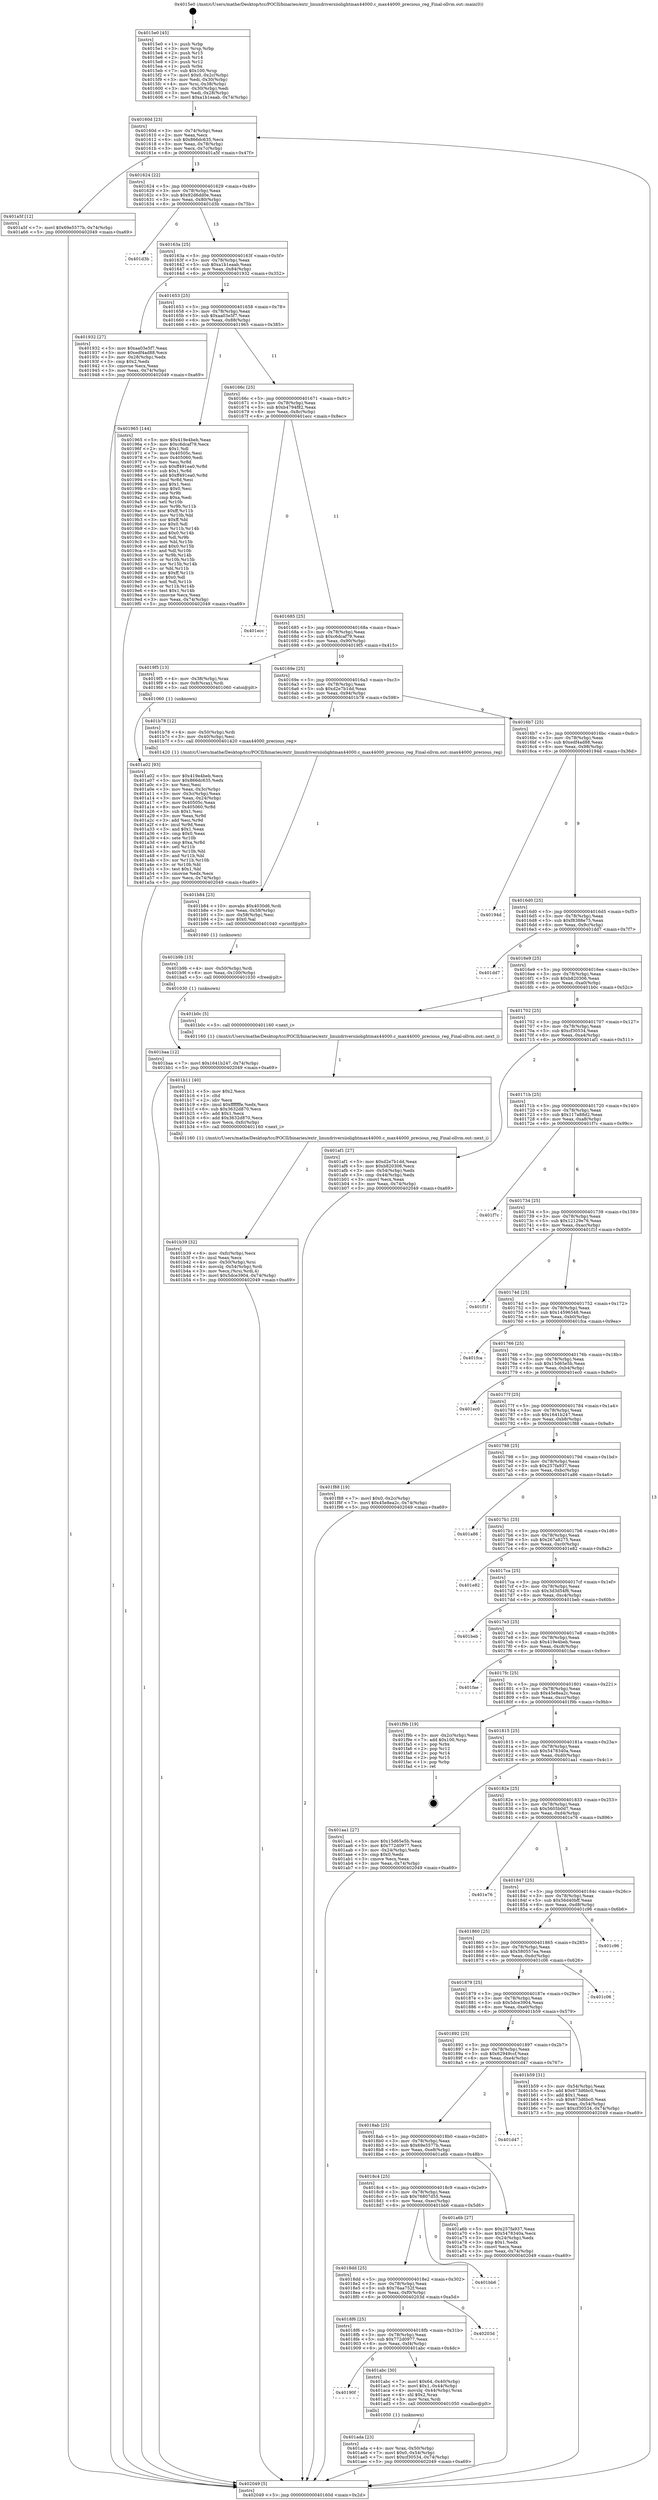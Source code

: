 digraph "0x4015e0" {
  label = "0x4015e0 (/mnt/c/Users/mathe/Desktop/tcc/POCII/binaries/extr_linuxdriversiiolightmax44000.c_max44000_precious_reg_Final-ollvm.out::main(0))"
  labelloc = "t"
  node[shape=record]

  Entry [label="",width=0.3,height=0.3,shape=circle,fillcolor=black,style=filled]
  "0x40160d" [label="{
     0x40160d [23]\l
     | [instrs]\l
     &nbsp;&nbsp;0x40160d \<+3\>: mov -0x74(%rbp),%eax\l
     &nbsp;&nbsp;0x401610 \<+2\>: mov %eax,%ecx\l
     &nbsp;&nbsp;0x401612 \<+6\>: sub $0x866dc635,%ecx\l
     &nbsp;&nbsp;0x401618 \<+3\>: mov %eax,-0x78(%rbp)\l
     &nbsp;&nbsp;0x40161b \<+3\>: mov %ecx,-0x7c(%rbp)\l
     &nbsp;&nbsp;0x40161e \<+6\>: je 0000000000401a5f \<main+0x47f\>\l
  }"]
  "0x401a5f" [label="{
     0x401a5f [12]\l
     | [instrs]\l
     &nbsp;&nbsp;0x401a5f \<+7\>: movl $0x69e5577b,-0x74(%rbp)\l
     &nbsp;&nbsp;0x401a66 \<+5\>: jmp 0000000000402049 \<main+0xa69\>\l
  }"]
  "0x401624" [label="{
     0x401624 [22]\l
     | [instrs]\l
     &nbsp;&nbsp;0x401624 \<+5\>: jmp 0000000000401629 \<main+0x49\>\l
     &nbsp;&nbsp;0x401629 \<+3\>: mov -0x78(%rbp),%eax\l
     &nbsp;&nbsp;0x40162c \<+5\>: sub $0x92d6dd0e,%eax\l
     &nbsp;&nbsp;0x401631 \<+3\>: mov %eax,-0x80(%rbp)\l
     &nbsp;&nbsp;0x401634 \<+6\>: je 0000000000401d3b \<main+0x75b\>\l
  }"]
  Exit [label="",width=0.3,height=0.3,shape=circle,fillcolor=black,style=filled,peripheries=2]
  "0x401d3b" [label="{
     0x401d3b\l
  }", style=dashed]
  "0x40163a" [label="{
     0x40163a [25]\l
     | [instrs]\l
     &nbsp;&nbsp;0x40163a \<+5\>: jmp 000000000040163f \<main+0x5f\>\l
     &nbsp;&nbsp;0x40163f \<+3\>: mov -0x78(%rbp),%eax\l
     &nbsp;&nbsp;0x401642 \<+5\>: sub $0xa1b1eaab,%eax\l
     &nbsp;&nbsp;0x401647 \<+6\>: mov %eax,-0x84(%rbp)\l
     &nbsp;&nbsp;0x40164d \<+6\>: je 0000000000401932 \<main+0x352\>\l
  }"]
  "0x401baa" [label="{
     0x401baa [12]\l
     | [instrs]\l
     &nbsp;&nbsp;0x401baa \<+7\>: movl $0x1641b247,-0x74(%rbp)\l
     &nbsp;&nbsp;0x401bb1 \<+5\>: jmp 0000000000402049 \<main+0xa69\>\l
  }"]
  "0x401932" [label="{
     0x401932 [27]\l
     | [instrs]\l
     &nbsp;&nbsp;0x401932 \<+5\>: mov $0xaa03e5f7,%eax\l
     &nbsp;&nbsp;0x401937 \<+5\>: mov $0xedf4ad88,%ecx\l
     &nbsp;&nbsp;0x40193c \<+3\>: mov -0x28(%rbp),%edx\l
     &nbsp;&nbsp;0x40193f \<+3\>: cmp $0x2,%edx\l
     &nbsp;&nbsp;0x401942 \<+3\>: cmovne %ecx,%eax\l
     &nbsp;&nbsp;0x401945 \<+3\>: mov %eax,-0x74(%rbp)\l
     &nbsp;&nbsp;0x401948 \<+5\>: jmp 0000000000402049 \<main+0xa69\>\l
  }"]
  "0x401653" [label="{
     0x401653 [25]\l
     | [instrs]\l
     &nbsp;&nbsp;0x401653 \<+5\>: jmp 0000000000401658 \<main+0x78\>\l
     &nbsp;&nbsp;0x401658 \<+3\>: mov -0x78(%rbp),%eax\l
     &nbsp;&nbsp;0x40165b \<+5\>: sub $0xaa03e5f7,%eax\l
     &nbsp;&nbsp;0x401660 \<+6\>: mov %eax,-0x88(%rbp)\l
     &nbsp;&nbsp;0x401666 \<+6\>: je 0000000000401965 \<main+0x385\>\l
  }"]
  "0x402049" [label="{
     0x402049 [5]\l
     | [instrs]\l
     &nbsp;&nbsp;0x402049 \<+5\>: jmp 000000000040160d \<main+0x2d\>\l
  }"]
  "0x4015e0" [label="{
     0x4015e0 [45]\l
     | [instrs]\l
     &nbsp;&nbsp;0x4015e0 \<+1\>: push %rbp\l
     &nbsp;&nbsp;0x4015e1 \<+3\>: mov %rsp,%rbp\l
     &nbsp;&nbsp;0x4015e4 \<+2\>: push %r15\l
     &nbsp;&nbsp;0x4015e6 \<+2\>: push %r14\l
     &nbsp;&nbsp;0x4015e8 \<+2\>: push %r12\l
     &nbsp;&nbsp;0x4015ea \<+1\>: push %rbx\l
     &nbsp;&nbsp;0x4015eb \<+7\>: sub $0x100,%rsp\l
     &nbsp;&nbsp;0x4015f2 \<+7\>: movl $0x0,-0x2c(%rbp)\l
     &nbsp;&nbsp;0x4015f9 \<+3\>: mov %edi,-0x30(%rbp)\l
     &nbsp;&nbsp;0x4015fc \<+4\>: mov %rsi,-0x38(%rbp)\l
     &nbsp;&nbsp;0x401600 \<+3\>: mov -0x30(%rbp),%edi\l
     &nbsp;&nbsp;0x401603 \<+3\>: mov %edi,-0x28(%rbp)\l
     &nbsp;&nbsp;0x401606 \<+7\>: movl $0xa1b1eaab,-0x74(%rbp)\l
  }"]
  "0x401b9b" [label="{
     0x401b9b [15]\l
     | [instrs]\l
     &nbsp;&nbsp;0x401b9b \<+4\>: mov -0x50(%rbp),%rdi\l
     &nbsp;&nbsp;0x401b9f \<+6\>: mov %eax,-0x100(%rbp)\l
     &nbsp;&nbsp;0x401ba5 \<+5\>: call 0000000000401030 \<free@plt\>\l
     | [calls]\l
     &nbsp;&nbsp;0x401030 \{1\} (unknown)\l
  }"]
  "0x401965" [label="{
     0x401965 [144]\l
     | [instrs]\l
     &nbsp;&nbsp;0x401965 \<+5\>: mov $0x419e4beb,%eax\l
     &nbsp;&nbsp;0x40196a \<+5\>: mov $0xc6dcaf79,%ecx\l
     &nbsp;&nbsp;0x40196f \<+2\>: mov $0x1,%dl\l
     &nbsp;&nbsp;0x401971 \<+7\>: mov 0x40505c,%esi\l
     &nbsp;&nbsp;0x401978 \<+7\>: mov 0x405060,%edi\l
     &nbsp;&nbsp;0x40197f \<+3\>: mov %esi,%r8d\l
     &nbsp;&nbsp;0x401982 \<+7\>: sub $0xff491ea0,%r8d\l
     &nbsp;&nbsp;0x401989 \<+4\>: sub $0x1,%r8d\l
     &nbsp;&nbsp;0x40198d \<+7\>: add $0xff491ea0,%r8d\l
     &nbsp;&nbsp;0x401994 \<+4\>: imul %r8d,%esi\l
     &nbsp;&nbsp;0x401998 \<+3\>: and $0x1,%esi\l
     &nbsp;&nbsp;0x40199b \<+3\>: cmp $0x0,%esi\l
     &nbsp;&nbsp;0x40199e \<+4\>: sete %r9b\l
     &nbsp;&nbsp;0x4019a2 \<+3\>: cmp $0xa,%edi\l
     &nbsp;&nbsp;0x4019a5 \<+4\>: setl %r10b\l
     &nbsp;&nbsp;0x4019a9 \<+3\>: mov %r9b,%r11b\l
     &nbsp;&nbsp;0x4019ac \<+4\>: xor $0xff,%r11b\l
     &nbsp;&nbsp;0x4019b0 \<+3\>: mov %r10b,%bl\l
     &nbsp;&nbsp;0x4019b3 \<+3\>: xor $0xff,%bl\l
     &nbsp;&nbsp;0x4019b6 \<+3\>: xor $0x0,%dl\l
     &nbsp;&nbsp;0x4019b9 \<+3\>: mov %r11b,%r14b\l
     &nbsp;&nbsp;0x4019bc \<+4\>: and $0x0,%r14b\l
     &nbsp;&nbsp;0x4019c0 \<+3\>: and %dl,%r9b\l
     &nbsp;&nbsp;0x4019c3 \<+3\>: mov %bl,%r15b\l
     &nbsp;&nbsp;0x4019c6 \<+4\>: and $0x0,%r15b\l
     &nbsp;&nbsp;0x4019ca \<+3\>: and %dl,%r10b\l
     &nbsp;&nbsp;0x4019cd \<+3\>: or %r9b,%r14b\l
     &nbsp;&nbsp;0x4019d0 \<+3\>: or %r10b,%r15b\l
     &nbsp;&nbsp;0x4019d3 \<+3\>: xor %r15b,%r14b\l
     &nbsp;&nbsp;0x4019d6 \<+3\>: or %bl,%r11b\l
     &nbsp;&nbsp;0x4019d9 \<+4\>: xor $0xff,%r11b\l
     &nbsp;&nbsp;0x4019dd \<+3\>: or $0x0,%dl\l
     &nbsp;&nbsp;0x4019e0 \<+3\>: and %dl,%r11b\l
     &nbsp;&nbsp;0x4019e3 \<+3\>: or %r11b,%r14b\l
     &nbsp;&nbsp;0x4019e6 \<+4\>: test $0x1,%r14b\l
     &nbsp;&nbsp;0x4019ea \<+3\>: cmovne %ecx,%eax\l
     &nbsp;&nbsp;0x4019ed \<+3\>: mov %eax,-0x74(%rbp)\l
     &nbsp;&nbsp;0x4019f0 \<+5\>: jmp 0000000000402049 \<main+0xa69\>\l
  }"]
  "0x40166c" [label="{
     0x40166c [25]\l
     | [instrs]\l
     &nbsp;&nbsp;0x40166c \<+5\>: jmp 0000000000401671 \<main+0x91\>\l
     &nbsp;&nbsp;0x401671 \<+3\>: mov -0x78(%rbp),%eax\l
     &nbsp;&nbsp;0x401674 \<+5\>: sub $0xb4794f82,%eax\l
     &nbsp;&nbsp;0x401679 \<+6\>: mov %eax,-0x8c(%rbp)\l
     &nbsp;&nbsp;0x40167f \<+6\>: je 0000000000401ecc \<main+0x8ec\>\l
  }"]
  "0x401b84" [label="{
     0x401b84 [23]\l
     | [instrs]\l
     &nbsp;&nbsp;0x401b84 \<+10\>: movabs $0x4030d6,%rdi\l
     &nbsp;&nbsp;0x401b8e \<+3\>: mov %eax,-0x58(%rbp)\l
     &nbsp;&nbsp;0x401b91 \<+3\>: mov -0x58(%rbp),%esi\l
     &nbsp;&nbsp;0x401b94 \<+2\>: mov $0x0,%al\l
     &nbsp;&nbsp;0x401b96 \<+5\>: call 0000000000401040 \<printf@plt\>\l
     | [calls]\l
     &nbsp;&nbsp;0x401040 \{1\} (unknown)\l
  }"]
  "0x401ecc" [label="{
     0x401ecc\l
  }", style=dashed]
  "0x401685" [label="{
     0x401685 [25]\l
     | [instrs]\l
     &nbsp;&nbsp;0x401685 \<+5\>: jmp 000000000040168a \<main+0xaa\>\l
     &nbsp;&nbsp;0x40168a \<+3\>: mov -0x78(%rbp),%eax\l
     &nbsp;&nbsp;0x40168d \<+5\>: sub $0xc6dcaf79,%eax\l
     &nbsp;&nbsp;0x401692 \<+6\>: mov %eax,-0x90(%rbp)\l
     &nbsp;&nbsp;0x401698 \<+6\>: je 00000000004019f5 \<main+0x415\>\l
  }"]
  "0x401b39" [label="{
     0x401b39 [32]\l
     | [instrs]\l
     &nbsp;&nbsp;0x401b39 \<+6\>: mov -0xfc(%rbp),%ecx\l
     &nbsp;&nbsp;0x401b3f \<+3\>: imul %eax,%ecx\l
     &nbsp;&nbsp;0x401b42 \<+4\>: mov -0x50(%rbp),%rsi\l
     &nbsp;&nbsp;0x401b46 \<+4\>: movslq -0x54(%rbp),%rdi\l
     &nbsp;&nbsp;0x401b4a \<+3\>: mov %ecx,(%rsi,%rdi,4)\l
     &nbsp;&nbsp;0x401b4d \<+7\>: movl $0x5dce3904,-0x74(%rbp)\l
     &nbsp;&nbsp;0x401b54 \<+5\>: jmp 0000000000402049 \<main+0xa69\>\l
  }"]
  "0x4019f5" [label="{
     0x4019f5 [13]\l
     | [instrs]\l
     &nbsp;&nbsp;0x4019f5 \<+4\>: mov -0x38(%rbp),%rax\l
     &nbsp;&nbsp;0x4019f9 \<+4\>: mov 0x8(%rax),%rdi\l
     &nbsp;&nbsp;0x4019fd \<+5\>: call 0000000000401060 \<atoi@plt\>\l
     | [calls]\l
     &nbsp;&nbsp;0x401060 \{1\} (unknown)\l
  }"]
  "0x40169e" [label="{
     0x40169e [25]\l
     | [instrs]\l
     &nbsp;&nbsp;0x40169e \<+5\>: jmp 00000000004016a3 \<main+0xc3\>\l
     &nbsp;&nbsp;0x4016a3 \<+3\>: mov -0x78(%rbp),%eax\l
     &nbsp;&nbsp;0x4016a6 \<+5\>: sub $0xd2e7b1dd,%eax\l
     &nbsp;&nbsp;0x4016ab \<+6\>: mov %eax,-0x94(%rbp)\l
     &nbsp;&nbsp;0x4016b1 \<+6\>: je 0000000000401b78 \<main+0x598\>\l
  }"]
  "0x401a02" [label="{
     0x401a02 [93]\l
     | [instrs]\l
     &nbsp;&nbsp;0x401a02 \<+5\>: mov $0x419e4beb,%ecx\l
     &nbsp;&nbsp;0x401a07 \<+5\>: mov $0x866dc635,%edx\l
     &nbsp;&nbsp;0x401a0c \<+2\>: xor %esi,%esi\l
     &nbsp;&nbsp;0x401a0e \<+3\>: mov %eax,-0x3c(%rbp)\l
     &nbsp;&nbsp;0x401a11 \<+3\>: mov -0x3c(%rbp),%eax\l
     &nbsp;&nbsp;0x401a14 \<+3\>: mov %eax,-0x24(%rbp)\l
     &nbsp;&nbsp;0x401a17 \<+7\>: mov 0x40505c,%eax\l
     &nbsp;&nbsp;0x401a1e \<+8\>: mov 0x405060,%r8d\l
     &nbsp;&nbsp;0x401a26 \<+3\>: sub $0x1,%esi\l
     &nbsp;&nbsp;0x401a29 \<+3\>: mov %eax,%r9d\l
     &nbsp;&nbsp;0x401a2c \<+3\>: add %esi,%r9d\l
     &nbsp;&nbsp;0x401a2f \<+4\>: imul %r9d,%eax\l
     &nbsp;&nbsp;0x401a33 \<+3\>: and $0x1,%eax\l
     &nbsp;&nbsp;0x401a36 \<+3\>: cmp $0x0,%eax\l
     &nbsp;&nbsp;0x401a39 \<+4\>: sete %r10b\l
     &nbsp;&nbsp;0x401a3d \<+4\>: cmp $0xa,%r8d\l
     &nbsp;&nbsp;0x401a41 \<+4\>: setl %r11b\l
     &nbsp;&nbsp;0x401a45 \<+3\>: mov %r10b,%bl\l
     &nbsp;&nbsp;0x401a48 \<+3\>: and %r11b,%bl\l
     &nbsp;&nbsp;0x401a4b \<+3\>: xor %r11b,%r10b\l
     &nbsp;&nbsp;0x401a4e \<+3\>: or %r10b,%bl\l
     &nbsp;&nbsp;0x401a51 \<+3\>: test $0x1,%bl\l
     &nbsp;&nbsp;0x401a54 \<+3\>: cmovne %edx,%ecx\l
     &nbsp;&nbsp;0x401a57 \<+3\>: mov %ecx,-0x74(%rbp)\l
     &nbsp;&nbsp;0x401a5a \<+5\>: jmp 0000000000402049 \<main+0xa69\>\l
  }"]
  "0x401b11" [label="{
     0x401b11 [40]\l
     | [instrs]\l
     &nbsp;&nbsp;0x401b11 \<+5\>: mov $0x2,%ecx\l
     &nbsp;&nbsp;0x401b16 \<+1\>: cltd\l
     &nbsp;&nbsp;0x401b17 \<+2\>: idiv %ecx\l
     &nbsp;&nbsp;0x401b19 \<+6\>: imul $0xfffffffe,%edx,%ecx\l
     &nbsp;&nbsp;0x401b1f \<+6\>: sub $0x3632d870,%ecx\l
     &nbsp;&nbsp;0x401b25 \<+3\>: add $0x1,%ecx\l
     &nbsp;&nbsp;0x401b28 \<+6\>: add $0x3632d870,%ecx\l
     &nbsp;&nbsp;0x401b2e \<+6\>: mov %ecx,-0xfc(%rbp)\l
     &nbsp;&nbsp;0x401b34 \<+5\>: call 0000000000401160 \<next_i\>\l
     | [calls]\l
     &nbsp;&nbsp;0x401160 \{1\} (/mnt/c/Users/mathe/Desktop/tcc/POCII/binaries/extr_linuxdriversiiolightmax44000.c_max44000_precious_reg_Final-ollvm.out::next_i)\l
  }"]
  "0x401b78" [label="{
     0x401b78 [12]\l
     | [instrs]\l
     &nbsp;&nbsp;0x401b78 \<+4\>: mov -0x50(%rbp),%rdi\l
     &nbsp;&nbsp;0x401b7c \<+3\>: mov -0x40(%rbp),%esi\l
     &nbsp;&nbsp;0x401b7f \<+5\>: call 0000000000401420 \<max44000_precious_reg\>\l
     | [calls]\l
     &nbsp;&nbsp;0x401420 \{1\} (/mnt/c/Users/mathe/Desktop/tcc/POCII/binaries/extr_linuxdriversiiolightmax44000.c_max44000_precious_reg_Final-ollvm.out::max44000_precious_reg)\l
  }"]
  "0x4016b7" [label="{
     0x4016b7 [25]\l
     | [instrs]\l
     &nbsp;&nbsp;0x4016b7 \<+5\>: jmp 00000000004016bc \<main+0xdc\>\l
     &nbsp;&nbsp;0x4016bc \<+3\>: mov -0x78(%rbp),%eax\l
     &nbsp;&nbsp;0x4016bf \<+5\>: sub $0xedf4ad88,%eax\l
     &nbsp;&nbsp;0x4016c4 \<+6\>: mov %eax,-0x98(%rbp)\l
     &nbsp;&nbsp;0x4016ca \<+6\>: je 000000000040194d \<main+0x36d\>\l
  }"]
  "0x401ada" [label="{
     0x401ada [23]\l
     | [instrs]\l
     &nbsp;&nbsp;0x401ada \<+4\>: mov %rax,-0x50(%rbp)\l
     &nbsp;&nbsp;0x401ade \<+7\>: movl $0x0,-0x54(%rbp)\l
     &nbsp;&nbsp;0x401ae5 \<+7\>: movl $0xcf30534,-0x74(%rbp)\l
     &nbsp;&nbsp;0x401aec \<+5\>: jmp 0000000000402049 \<main+0xa69\>\l
  }"]
  "0x40194d" [label="{
     0x40194d\l
  }", style=dashed]
  "0x4016d0" [label="{
     0x4016d0 [25]\l
     | [instrs]\l
     &nbsp;&nbsp;0x4016d0 \<+5\>: jmp 00000000004016d5 \<main+0xf5\>\l
     &nbsp;&nbsp;0x4016d5 \<+3\>: mov -0x78(%rbp),%eax\l
     &nbsp;&nbsp;0x4016d8 \<+5\>: sub $0xf8388e75,%eax\l
     &nbsp;&nbsp;0x4016dd \<+6\>: mov %eax,-0x9c(%rbp)\l
     &nbsp;&nbsp;0x4016e3 \<+6\>: je 0000000000401dd7 \<main+0x7f7\>\l
  }"]
  "0x40190f" [label="{
     0x40190f\l
  }", style=dashed]
  "0x401dd7" [label="{
     0x401dd7\l
  }", style=dashed]
  "0x4016e9" [label="{
     0x4016e9 [25]\l
     | [instrs]\l
     &nbsp;&nbsp;0x4016e9 \<+5\>: jmp 00000000004016ee \<main+0x10e\>\l
     &nbsp;&nbsp;0x4016ee \<+3\>: mov -0x78(%rbp),%eax\l
     &nbsp;&nbsp;0x4016f1 \<+5\>: sub $0xb820306,%eax\l
     &nbsp;&nbsp;0x4016f6 \<+6\>: mov %eax,-0xa0(%rbp)\l
     &nbsp;&nbsp;0x4016fc \<+6\>: je 0000000000401b0c \<main+0x52c\>\l
  }"]
  "0x401abc" [label="{
     0x401abc [30]\l
     | [instrs]\l
     &nbsp;&nbsp;0x401abc \<+7\>: movl $0x64,-0x40(%rbp)\l
     &nbsp;&nbsp;0x401ac3 \<+7\>: movl $0x1,-0x44(%rbp)\l
     &nbsp;&nbsp;0x401aca \<+4\>: movslq -0x44(%rbp),%rax\l
     &nbsp;&nbsp;0x401ace \<+4\>: shl $0x2,%rax\l
     &nbsp;&nbsp;0x401ad2 \<+3\>: mov %rax,%rdi\l
     &nbsp;&nbsp;0x401ad5 \<+5\>: call 0000000000401050 \<malloc@plt\>\l
     | [calls]\l
     &nbsp;&nbsp;0x401050 \{1\} (unknown)\l
  }"]
  "0x401b0c" [label="{
     0x401b0c [5]\l
     | [instrs]\l
     &nbsp;&nbsp;0x401b0c \<+5\>: call 0000000000401160 \<next_i\>\l
     | [calls]\l
     &nbsp;&nbsp;0x401160 \{1\} (/mnt/c/Users/mathe/Desktop/tcc/POCII/binaries/extr_linuxdriversiiolightmax44000.c_max44000_precious_reg_Final-ollvm.out::next_i)\l
  }"]
  "0x401702" [label="{
     0x401702 [25]\l
     | [instrs]\l
     &nbsp;&nbsp;0x401702 \<+5\>: jmp 0000000000401707 \<main+0x127\>\l
     &nbsp;&nbsp;0x401707 \<+3\>: mov -0x78(%rbp),%eax\l
     &nbsp;&nbsp;0x40170a \<+5\>: sub $0xcf30534,%eax\l
     &nbsp;&nbsp;0x40170f \<+6\>: mov %eax,-0xa4(%rbp)\l
     &nbsp;&nbsp;0x401715 \<+6\>: je 0000000000401af1 \<main+0x511\>\l
  }"]
  "0x4018f6" [label="{
     0x4018f6 [25]\l
     | [instrs]\l
     &nbsp;&nbsp;0x4018f6 \<+5\>: jmp 00000000004018fb \<main+0x31b\>\l
     &nbsp;&nbsp;0x4018fb \<+3\>: mov -0x78(%rbp),%eax\l
     &nbsp;&nbsp;0x4018fe \<+5\>: sub $0x772d0977,%eax\l
     &nbsp;&nbsp;0x401903 \<+6\>: mov %eax,-0xf4(%rbp)\l
     &nbsp;&nbsp;0x401909 \<+6\>: je 0000000000401abc \<main+0x4dc\>\l
  }"]
  "0x401af1" [label="{
     0x401af1 [27]\l
     | [instrs]\l
     &nbsp;&nbsp;0x401af1 \<+5\>: mov $0xd2e7b1dd,%eax\l
     &nbsp;&nbsp;0x401af6 \<+5\>: mov $0xb820306,%ecx\l
     &nbsp;&nbsp;0x401afb \<+3\>: mov -0x54(%rbp),%edx\l
     &nbsp;&nbsp;0x401afe \<+3\>: cmp -0x44(%rbp),%edx\l
     &nbsp;&nbsp;0x401b01 \<+3\>: cmovl %ecx,%eax\l
     &nbsp;&nbsp;0x401b04 \<+3\>: mov %eax,-0x74(%rbp)\l
     &nbsp;&nbsp;0x401b07 \<+5\>: jmp 0000000000402049 \<main+0xa69\>\l
  }"]
  "0x40171b" [label="{
     0x40171b [25]\l
     | [instrs]\l
     &nbsp;&nbsp;0x40171b \<+5\>: jmp 0000000000401720 \<main+0x140\>\l
     &nbsp;&nbsp;0x401720 \<+3\>: mov -0x78(%rbp),%eax\l
     &nbsp;&nbsp;0x401723 \<+5\>: sub $0x117a88d2,%eax\l
     &nbsp;&nbsp;0x401728 \<+6\>: mov %eax,-0xa8(%rbp)\l
     &nbsp;&nbsp;0x40172e \<+6\>: je 0000000000401f7c \<main+0x99c\>\l
  }"]
  "0x40203d" [label="{
     0x40203d\l
  }", style=dashed]
  "0x401f7c" [label="{
     0x401f7c\l
  }", style=dashed]
  "0x401734" [label="{
     0x401734 [25]\l
     | [instrs]\l
     &nbsp;&nbsp;0x401734 \<+5\>: jmp 0000000000401739 \<main+0x159\>\l
     &nbsp;&nbsp;0x401739 \<+3\>: mov -0x78(%rbp),%eax\l
     &nbsp;&nbsp;0x40173c \<+5\>: sub $0x12129e76,%eax\l
     &nbsp;&nbsp;0x401741 \<+6\>: mov %eax,-0xac(%rbp)\l
     &nbsp;&nbsp;0x401747 \<+6\>: je 0000000000401f1f \<main+0x93f\>\l
  }"]
  "0x4018dd" [label="{
     0x4018dd [25]\l
     | [instrs]\l
     &nbsp;&nbsp;0x4018dd \<+5\>: jmp 00000000004018e2 \<main+0x302\>\l
     &nbsp;&nbsp;0x4018e2 \<+3\>: mov -0x78(%rbp),%eax\l
     &nbsp;&nbsp;0x4018e5 \<+5\>: sub $0x76aa752f,%eax\l
     &nbsp;&nbsp;0x4018ea \<+6\>: mov %eax,-0xf0(%rbp)\l
     &nbsp;&nbsp;0x4018f0 \<+6\>: je 000000000040203d \<main+0xa5d\>\l
  }"]
  "0x401f1f" [label="{
     0x401f1f\l
  }", style=dashed]
  "0x40174d" [label="{
     0x40174d [25]\l
     | [instrs]\l
     &nbsp;&nbsp;0x40174d \<+5\>: jmp 0000000000401752 \<main+0x172\>\l
     &nbsp;&nbsp;0x401752 \<+3\>: mov -0x78(%rbp),%eax\l
     &nbsp;&nbsp;0x401755 \<+5\>: sub $0x14596548,%eax\l
     &nbsp;&nbsp;0x40175a \<+6\>: mov %eax,-0xb0(%rbp)\l
     &nbsp;&nbsp;0x401760 \<+6\>: je 0000000000401fca \<main+0x9ea\>\l
  }"]
  "0x401bb6" [label="{
     0x401bb6\l
  }", style=dashed]
  "0x401fca" [label="{
     0x401fca\l
  }", style=dashed]
  "0x401766" [label="{
     0x401766 [25]\l
     | [instrs]\l
     &nbsp;&nbsp;0x401766 \<+5\>: jmp 000000000040176b \<main+0x18b\>\l
     &nbsp;&nbsp;0x40176b \<+3\>: mov -0x78(%rbp),%eax\l
     &nbsp;&nbsp;0x40176e \<+5\>: sub $0x15d65e5b,%eax\l
     &nbsp;&nbsp;0x401773 \<+6\>: mov %eax,-0xb4(%rbp)\l
     &nbsp;&nbsp;0x401779 \<+6\>: je 0000000000401ec0 \<main+0x8e0\>\l
  }"]
  "0x4018c4" [label="{
     0x4018c4 [25]\l
     | [instrs]\l
     &nbsp;&nbsp;0x4018c4 \<+5\>: jmp 00000000004018c9 \<main+0x2e9\>\l
     &nbsp;&nbsp;0x4018c9 \<+3\>: mov -0x78(%rbp),%eax\l
     &nbsp;&nbsp;0x4018cc \<+5\>: sub $0x76807d55,%eax\l
     &nbsp;&nbsp;0x4018d1 \<+6\>: mov %eax,-0xec(%rbp)\l
     &nbsp;&nbsp;0x4018d7 \<+6\>: je 0000000000401bb6 \<main+0x5d6\>\l
  }"]
  "0x401ec0" [label="{
     0x401ec0\l
  }", style=dashed]
  "0x40177f" [label="{
     0x40177f [25]\l
     | [instrs]\l
     &nbsp;&nbsp;0x40177f \<+5\>: jmp 0000000000401784 \<main+0x1a4\>\l
     &nbsp;&nbsp;0x401784 \<+3\>: mov -0x78(%rbp),%eax\l
     &nbsp;&nbsp;0x401787 \<+5\>: sub $0x1641b247,%eax\l
     &nbsp;&nbsp;0x40178c \<+6\>: mov %eax,-0xb8(%rbp)\l
     &nbsp;&nbsp;0x401792 \<+6\>: je 0000000000401f88 \<main+0x9a8\>\l
  }"]
  "0x401a6b" [label="{
     0x401a6b [27]\l
     | [instrs]\l
     &nbsp;&nbsp;0x401a6b \<+5\>: mov $0x257fa937,%eax\l
     &nbsp;&nbsp;0x401a70 \<+5\>: mov $0x5478340a,%ecx\l
     &nbsp;&nbsp;0x401a75 \<+3\>: mov -0x24(%rbp),%edx\l
     &nbsp;&nbsp;0x401a78 \<+3\>: cmp $0x1,%edx\l
     &nbsp;&nbsp;0x401a7b \<+3\>: cmovl %ecx,%eax\l
     &nbsp;&nbsp;0x401a7e \<+3\>: mov %eax,-0x74(%rbp)\l
     &nbsp;&nbsp;0x401a81 \<+5\>: jmp 0000000000402049 \<main+0xa69\>\l
  }"]
  "0x401f88" [label="{
     0x401f88 [19]\l
     | [instrs]\l
     &nbsp;&nbsp;0x401f88 \<+7\>: movl $0x0,-0x2c(%rbp)\l
     &nbsp;&nbsp;0x401f8f \<+7\>: movl $0x45e8ea2c,-0x74(%rbp)\l
     &nbsp;&nbsp;0x401f96 \<+5\>: jmp 0000000000402049 \<main+0xa69\>\l
  }"]
  "0x401798" [label="{
     0x401798 [25]\l
     | [instrs]\l
     &nbsp;&nbsp;0x401798 \<+5\>: jmp 000000000040179d \<main+0x1bd\>\l
     &nbsp;&nbsp;0x40179d \<+3\>: mov -0x78(%rbp),%eax\l
     &nbsp;&nbsp;0x4017a0 \<+5\>: sub $0x257fa937,%eax\l
     &nbsp;&nbsp;0x4017a5 \<+6\>: mov %eax,-0xbc(%rbp)\l
     &nbsp;&nbsp;0x4017ab \<+6\>: je 0000000000401a86 \<main+0x4a6\>\l
  }"]
  "0x4018ab" [label="{
     0x4018ab [25]\l
     | [instrs]\l
     &nbsp;&nbsp;0x4018ab \<+5\>: jmp 00000000004018b0 \<main+0x2d0\>\l
     &nbsp;&nbsp;0x4018b0 \<+3\>: mov -0x78(%rbp),%eax\l
     &nbsp;&nbsp;0x4018b3 \<+5\>: sub $0x69e5577b,%eax\l
     &nbsp;&nbsp;0x4018b8 \<+6\>: mov %eax,-0xe8(%rbp)\l
     &nbsp;&nbsp;0x4018be \<+6\>: je 0000000000401a6b \<main+0x48b\>\l
  }"]
  "0x401a86" [label="{
     0x401a86\l
  }", style=dashed]
  "0x4017b1" [label="{
     0x4017b1 [25]\l
     | [instrs]\l
     &nbsp;&nbsp;0x4017b1 \<+5\>: jmp 00000000004017b6 \<main+0x1d6\>\l
     &nbsp;&nbsp;0x4017b6 \<+3\>: mov -0x78(%rbp),%eax\l
     &nbsp;&nbsp;0x4017b9 \<+5\>: sub $0x267a8275,%eax\l
     &nbsp;&nbsp;0x4017be \<+6\>: mov %eax,-0xc0(%rbp)\l
     &nbsp;&nbsp;0x4017c4 \<+6\>: je 0000000000401e82 \<main+0x8a2\>\l
  }"]
  "0x401d47" [label="{
     0x401d47\l
  }", style=dashed]
  "0x401e82" [label="{
     0x401e82\l
  }", style=dashed]
  "0x4017ca" [label="{
     0x4017ca [25]\l
     | [instrs]\l
     &nbsp;&nbsp;0x4017ca \<+5\>: jmp 00000000004017cf \<main+0x1ef\>\l
     &nbsp;&nbsp;0x4017cf \<+3\>: mov -0x78(%rbp),%eax\l
     &nbsp;&nbsp;0x4017d2 \<+5\>: sub $0x3d3d54f6,%eax\l
     &nbsp;&nbsp;0x4017d7 \<+6\>: mov %eax,-0xc4(%rbp)\l
     &nbsp;&nbsp;0x4017dd \<+6\>: je 0000000000401beb \<main+0x60b\>\l
  }"]
  "0x401892" [label="{
     0x401892 [25]\l
     | [instrs]\l
     &nbsp;&nbsp;0x401892 \<+5\>: jmp 0000000000401897 \<main+0x2b7\>\l
     &nbsp;&nbsp;0x401897 \<+3\>: mov -0x78(%rbp),%eax\l
     &nbsp;&nbsp;0x40189a \<+5\>: sub $0x62949ccf,%eax\l
     &nbsp;&nbsp;0x40189f \<+6\>: mov %eax,-0xe4(%rbp)\l
     &nbsp;&nbsp;0x4018a5 \<+6\>: je 0000000000401d47 \<main+0x767\>\l
  }"]
  "0x401beb" [label="{
     0x401beb\l
  }", style=dashed]
  "0x4017e3" [label="{
     0x4017e3 [25]\l
     | [instrs]\l
     &nbsp;&nbsp;0x4017e3 \<+5\>: jmp 00000000004017e8 \<main+0x208\>\l
     &nbsp;&nbsp;0x4017e8 \<+3\>: mov -0x78(%rbp),%eax\l
     &nbsp;&nbsp;0x4017eb \<+5\>: sub $0x419e4beb,%eax\l
     &nbsp;&nbsp;0x4017f0 \<+6\>: mov %eax,-0xc8(%rbp)\l
     &nbsp;&nbsp;0x4017f6 \<+6\>: je 0000000000401fae \<main+0x9ce\>\l
  }"]
  "0x401b59" [label="{
     0x401b59 [31]\l
     | [instrs]\l
     &nbsp;&nbsp;0x401b59 \<+3\>: mov -0x54(%rbp),%eax\l
     &nbsp;&nbsp;0x401b5c \<+5\>: add $0x673d6bc0,%eax\l
     &nbsp;&nbsp;0x401b61 \<+3\>: add $0x1,%eax\l
     &nbsp;&nbsp;0x401b64 \<+5\>: sub $0x673d6bc0,%eax\l
     &nbsp;&nbsp;0x401b69 \<+3\>: mov %eax,-0x54(%rbp)\l
     &nbsp;&nbsp;0x401b6c \<+7\>: movl $0xcf30534,-0x74(%rbp)\l
     &nbsp;&nbsp;0x401b73 \<+5\>: jmp 0000000000402049 \<main+0xa69\>\l
  }"]
  "0x401fae" [label="{
     0x401fae\l
  }", style=dashed]
  "0x4017fc" [label="{
     0x4017fc [25]\l
     | [instrs]\l
     &nbsp;&nbsp;0x4017fc \<+5\>: jmp 0000000000401801 \<main+0x221\>\l
     &nbsp;&nbsp;0x401801 \<+3\>: mov -0x78(%rbp),%eax\l
     &nbsp;&nbsp;0x401804 \<+5\>: sub $0x45e8ea2c,%eax\l
     &nbsp;&nbsp;0x401809 \<+6\>: mov %eax,-0xcc(%rbp)\l
     &nbsp;&nbsp;0x40180f \<+6\>: je 0000000000401f9b \<main+0x9bb\>\l
  }"]
  "0x401879" [label="{
     0x401879 [25]\l
     | [instrs]\l
     &nbsp;&nbsp;0x401879 \<+5\>: jmp 000000000040187e \<main+0x29e\>\l
     &nbsp;&nbsp;0x40187e \<+3\>: mov -0x78(%rbp),%eax\l
     &nbsp;&nbsp;0x401881 \<+5\>: sub $0x5dce3904,%eax\l
     &nbsp;&nbsp;0x401886 \<+6\>: mov %eax,-0xe0(%rbp)\l
     &nbsp;&nbsp;0x40188c \<+6\>: je 0000000000401b59 \<main+0x579\>\l
  }"]
  "0x401f9b" [label="{
     0x401f9b [19]\l
     | [instrs]\l
     &nbsp;&nbsp;0x401f9b \<+3\>: mov -0x2c(%rbp),%eax\l
     &nbsp;&nbsp;0x401f9e \<+7\>: add $0x100,%rsp\l
     &nbsp;&nbsp;0x401fa5 \<+1\>: pop %rbx\l
     &nbsp;&nbsp;0x401fa6 \<+2\>: pop %r12\l
     &nbsp;&nbsp;0x401fa8 \<+2\>: pop %r14\l
     &nbsp;&nbsp;0x401faa \<+2\>: pop %r15\l
     &nbsp;&nbsp;0x401fac \<+1\>: pop %rbp\l
     &nbsp;&nbsp;0x401fad \<+1\>: ret\l
  }"]
  "0x401815" [label="{
     0x401815 [25]\l
     | [instrs]\l
     &nbsp;&nbsp;0x401815 \<+5\>: jmp 000000000040181a \<main+0x23a\>\l
     &nbsp;&nbsp;0x40181a \<+3\>: mov -0x78(%rbp),%eax\l
     &nbsp;&nbsp;0x40181d \<+5\>: sub $0x5478340a,%eax\l
     &nbsp;&nbsp;0x401822 \<+6\>: mov %eax,-0xd0(%rbp)\l
     &nbsp;&nbsp;0x401828 \<+6\>: je 0000000000401aa1 \<main+0x4c1\>\l
  }"]
  "0x401c06" [label="{
     0x401c06\l
  }", style=dashed]
  "0x401aa1" [label="{
     0x401aa1 [27]\l
     | [instrs]\l
     &nbsp;&nbsp;0x401aa1 \<+5\>: mov $0x15d65e5b,%eax\l
     &nbsp;&nbsp;0x401aa6 \<+5\>: mov $0x772d0977,%ecx\l
     &nbsp;&nbsp;0x401aab \<+3\>: mov -0x24(%rbp),%edx\l
     &nbsp;&nbsp;0x401aae \<+3\>: cmp $0x0,%edx\l
     &nbsp;&nbsp;0x401ab1 \<+3\>: cmove %ecx,%eax\l
     &nbsp;&nbsp;0x401ab4 \<+3\>: mov %eax,-0x74(%rbp)\l
     &nbsp;&nbsp;0x401ab7 \<+5\>: jmp 0000000000402049 \<main+0xa69\>\l
  }"]
  "0x40182e" [label="{
     0x40182e [25]\l
     | [instrs]\l
     &nbsp;&nbsp;0x40182e \<+5\>: jmp 0000000000401833 \<main+0x253\>\l
     &nbsp;&nbsp;0x401833 \<+3\>: mov -0x78(%rbp),%eax\l
     &nbsp;&nbsp;0x401836 \<+5\>: sub $0x5605b0d7,%eax\l
     &nbsp;&nbsp;0x40183b \<+6\>: mov %eax,-0xd4(%rbp)\l
     &nbsp;&nbsp;0x401841 \<+6\>: je 0000000000401e76 \<main+0x896\>\l
  }"]
  "0x401860" [label="{
     0x401860 [25]\l
     | [instrs]\l
     &nbsp;&nbsp;0x401860 \<+5\>: jmp 0000000000401865 \<main+0x285\>\l
     &nbsp;&nbsp;0x401865 \<+3\>: mov -0x78(%rbp),%eax\l
     &nbsp;&nbsp;0x401868 \<+5\>: sub $0x580557ea,%eax\l
     &nbsp;&nbsp;0x40186d \<+6\>: mov %eax,-0xdc(%rbp)\l
     &nbsp;&nbsp;0x401873 \<+6\>: je 0000000000401c06 \<main+0x626\>\l
  }"]
  "0x401e76" [label="{
     0x401e76\l
  }", style=dashed]
  "0x401847" [label="{
     0x401847 [25]\l
     | [instrs]\l
     &nbsp;&nbsp;0x401847 \<+5\>: jmp 000000000040184c \<main+0x26c\>\l
     &nbsp;&nbsp;0x40184c \<+3\>: mov -0x78(%rbp),%eax\l
     &nbsp;&nbsp;0x40184f \<+5\>: sub $0x56d40bff,%eax\l
     &nbsp;&nbsp;0x401854 \<+6\>: mov %eax,-0xd8(%rbp)\l
     &nbsp;&nbsp;0x40185a \<+6\>: je 0000000000401c96 \<main+0x6b6\>\l
  }"]
  "0x401c96" [label="{
     0x401c96\l
  }", style=dashed]
  Entry -> "0x4015e0" [label=" 1"]
  "0x40160d" -> "0x401a5f" [label=" 1"]
  "0x40160d" -> "0x401624" [label=" 13"]
  "0x401f9b" -> Exit [label=" 1"]
  "0x401624" -> "0x401d3b" [label=" 0"]
  "0x401624" -> "0x40163a" [label=" 13"]
  "0x401f88" -> "0x402049" [label=" 1"]
  "0x40163a" -> "0x401932" [label=" 1"]
  "0x40163a" -> "0x401653" [label=" 12"]
  "0x401932" -> "0x402049" [label=" 1"]
  "0x4015e0" -> "0x40160d" [label=" 1"]
  "0x402049" -> "0x40160d" [label=" 13"]
  "0x401baa" -> "0x402049" [label=" 1"]
  "0x401653" -> "0x401965" [label=" 1"]
  "0x401653" -> "0x40166c" [label=" 11"]
  "0x401965" -> "0x402049" [label=" 1"]
  "0x401b9b" -> "0x401baa" [label=" 1"]
  "0x40166c" -> "0x401ecc" [label=" 0"]
  "0x40166c" -> "0x401685" [label=" 11"]
  "0x401b84" -> "0x401b9b" [label=" 1"]
  "0x401685" -> "0x4019f5" [label=" 1"]
  "0x401685" -> "0x40169e" [label=" 10"]
  "0x4019f5" -> "0x401a02" [label=" 1"]
  "0x401a02" -> "0x402049" [label=" 1"]
  "0x401a5f" -> "0x402049" [label=" 1"]
  "0x401b78" -> "0x401b84" [label=" 1"]
  "0x40169e" -> "0x401b78" [label=" 1"]
  "0x40169e" -> "0x4016b7" [label=" 9"]
  "0x401b59" -> "0x402049" [label=" 1"]
  "0x4016b7" -> "0x40194d" [label=" 0"]
  "0x4016b7" -> "0x4016d0" [label=" 9"]
  "0x401b39" -> "0x402049" [label=" 1"]
  "0x4016d0" -> "0x401dd7" [label=" 0"]
  "0x4016d0" -> "0x4016e9" [label=" 9"]
  "0x401b11" -> "0x401b39" [label=" 1"]
  "0x4016e9" -> "0x401b0c" [label=" 1"]
  "0x4016e9" -> "0x401702" [label=" 8"]
  "0x401b0c" -> "0x401b11" [label=" 1"]
  "0x401702" -> "0x401af1" [label=" 2"]
  "0x401702" -> "0x40171b" [label=" 6"]
  "0x401ada" -> "0x402049" [label=" 1"]
  "0x40171b" -> "0x401f7c" [label=" 0"]
  "0x40171b" -> "0x401734" [label=" 6"]
  "0x401abc" -> "0x401ada" [label=" 1"]
  "0x401734" -> "0x401f1f" [label=" 0"]
  "0x401734" -> "0x40174d" [label=" 6"]
  "0x4018f6" -> "0x401abc" [label=" 1"]
  "0x40174d" -> "0x401fca" [label=" 0"]
  "0x40174d" -> "0x401766" [label=" 6"]
  "0x401af1" -> "0x402049" [label=" 2"]
  "0x401766" -> "0x401ec0" [label=" 0"]
  "0x401766" -> "0x40177f" [label=" 6"]
  "0x4018dd" -> "0x40203d" [label=" 0"]
  "0x40177f" -> "0x401f88" [label=" 1"]
  "0x40177f" -> "0x401798" [label=" 5"]
  "0x4018f6" -> "0x40190f" [label=" 0"]
  "0x401798" -> "0x401a86" [label=" 0"]
  "0x401798" -> "0x4017b1" [label=" 5"]
  "0x4018c4" -> "0x401bb6" [label=" 0"]
  "0x4017b1" -> "0x401e82" [label=" 0"]
  "0x4017b1" -> "0x4017ca" [label=" 5"]
  "0x4018dd" -> "0x4018f6" [label=" 1"]
  "0x4017ca" -> "0x401beb" [label=" 0"]
  "0x4017ca" -> "0x4017e3" [label=" 5"]
  "0x401a6b" -> "0x402049" [label=" 1"]
  "0x4017e3" -> "0x401fae" [label=" 0"]
  "0x4017e3" -> "0x4017fc" [label=" 5"]
  "0x4018ab" -> "0x4018c4" [label=" 1"]
  "0x4017fc" -> "0x401f9b" [label=" 1"]
  "0x4017fc" -> "0x401815" [label=" 4"]
  "0x4018c4" -> "0x4018dd" [label=" 1"]
  "0x401815" -> "0x401aa1" [label=" 1"]
  "0x401815" -> "0x40182e" [label=" 3"]
  "0x401892" -> "0x4018ab" [label=" 2"]
  "0x40182e" -> "0x401e76" [label=" 0"]
  "0x40182e" -> "0x401847" [label=" 3"]
  "0x401aa1" -> "0x402049" [label=" 1"]
  "0x401847" -> "0x401c96" [label=" 0"]
  "0x401847" -> "0x401860" [label=" 3"]
  "0x401892" -> "0x401d47" [label=" 0"]
  "0x401860" -> "0x401c06" [label=" 0"]
  "0x401860" -> "0x401879" [label=" 3"]
  "0x4018ab" -> "0x401a6b" [label=" 1"]
  "0x401879" -> "0x401b59" [label=" 1"]
  "0x401879" -> "0x401892" [label=" 2"]
}
